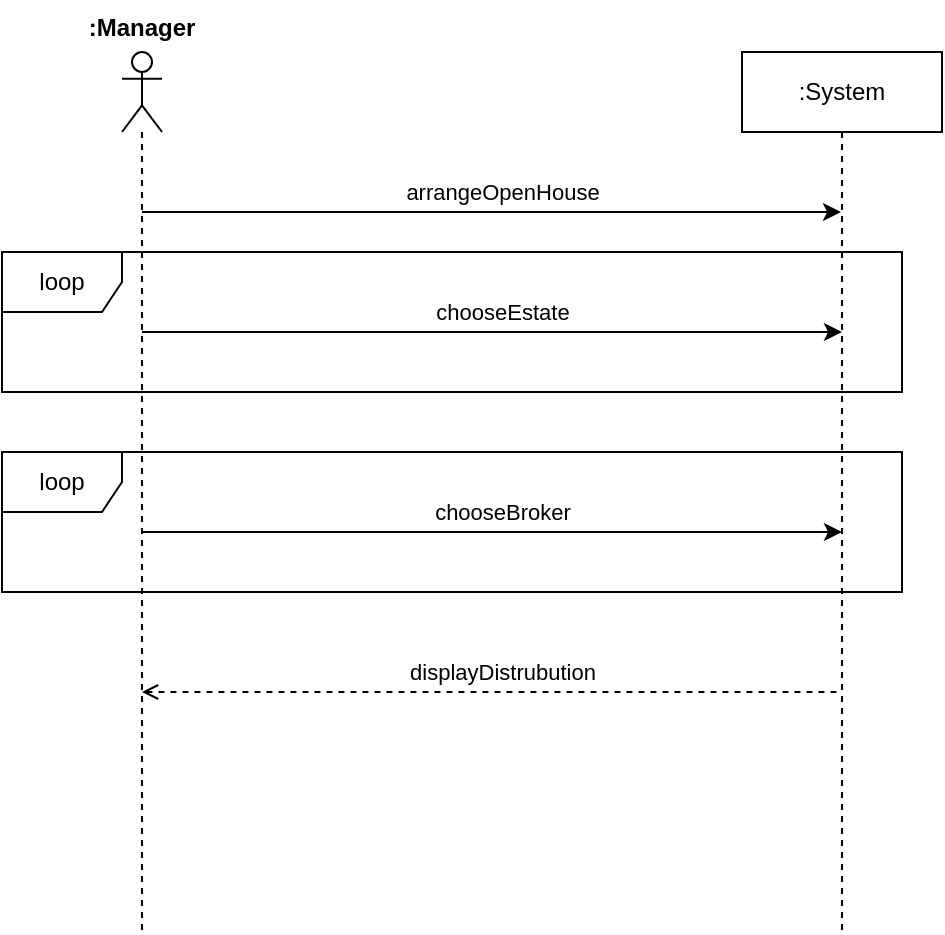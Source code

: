 <mxfile version="13.9.7" type="device"><diagram id="DUygWaWa6DBj7GXNzg1r" name="Page-1"><mxGraphModel dx="571" dy="976" grid="1" gridSize="10" guides="1" tooltips="1" connect="1" arrows="1" fold="1" page="1" pageScale="1" pageWidth="850" pageHeight="1100" math="0" shadow="0"><root><mxCell id="0"/><mxCell id="1" parent="0"/><mxCell id="bVL7AyOaabmeP2BUkRr8-15" value="loop" style="shape=umlFrame;whiteSpace=wrap;html=1;" vertex="1" parent="1"><mxGeometry x="70" y="340" width="450" height="70" as="geometry"/></mxCell><mxCell id="bVL7AyOaabmeP2BUkRr8-1" value="" style="shape=umlLifeline;participant=umlActor;perimeter=lifelinePerimeter;whiteSpace=wrap;html=1;container=1;collapsible=0;recursiveResize=0;verticalAlign=top;spacingTop=36;outlineConnect=0;size=40;" vertex="1" parent="1"><mxGeometry x="130" y="240" width="20" height="440" as="geometry"/></mxCell><mxCell id="bVL7AyOaabmeP2BUkRr8-2" value=":System" style="shape=umlLifeline;perimeter=lifelinePerimeter;whiteSpace=wrap;html=1;container=1;collapsible=0;recursiveResize=0;outlineConnect=0;" vertex="1" parent="1"><mxGeometry x="440" y="240" width="100" height="440" as="geometry"/></mxCell><mxCell id="bVL7AyOaabmeP2BUkRr8-3" value=":Manager" style="text;align=center;fontStyle=1;verticalAlign=middle;spacingLeft=3;spacingRight=3;strokeColor=none;rotatable=0;points=[[0,0.5],[1,0.5]];portConstraint=eastwest;" vertex="1" parent="1"><mxGeometry x="100" y="214" width="80" height="26" as="geometry"/></mxCell><mxCell id="bVL7AyOaabmeP2BUkRr8-4" value="" style="endArrow=classic;html=1;" edge="1" parent="1" source="bVL7AyOaabmeP2BUkRr8-1" target="bVL7AyOaabmeP2BUkRr8-2"><mxGeometry width="50" height="50" relative="1" as="geometry"><mxPoint x="260" y="420" as="sourcePoint"/><mxPoint x="310" y="370" as="targetPoint"/><Array as="points"><mxPoint x="240" y="320"/><mxPoint x="430" y="320"/></Array></mxGeometry></mxCell><mxCell id="bVL7AyOaabmeP2BUkRr8-5" value="arrangeOpenHouse" style="edgeLabel;html=1;align=center;verticalAlign=middle;resizable=0;points=[];" vertex="1" connectable="0" parent="bVL7AyOaabmeP2BUkRr8-4"><mxGeometry x="0.083" relative="1" as="geometry"><mxPoint x="-9.5" y="-10" as="offset"/></mxGeometry></mxCell><mxCell id="bVL7AyOaabmeP2BUkRr8-8" value="" style="endArrow=classic;html=1;" edge="1" parent="1"><mxGeometry width="50" height="50" relative="1" as="geometry"><mxPoint x="140" y="380" as="sourcePoint"/><mxPoint x="490" y="380" as="targetPoint"/><Array as="points"><mxPoint x="360.5" y="380"/></Array></mxGeometry></mxCell><mxCell id="bVL7AyOaabmeP2BUkRr8-9" value="chooseEstate " style="edgeLabel;html=1;align=center;verticalAlign=middle;resizable=0;points=[];" vertex="1" connectable="0" parent="bVL7AyOaabmeP2BUkRr8-8"><mxGeometry x="0.083" relative="1" as="geometry"><mxPoint x="-9.5" y="-10" as="offset"/></mxGeometry></mxCell><mxCell id="bVL7AyOaabmeP2BUkRr8-10" value="" style="endArrow=classic;html=1;" edge="1" parent="1"><mxGeometry width="50" height="50" relative="1" as="geometry"><mxPoint x="140" y="480" as="sourcePoint"/><mxPoint x="490" y="480" as="targetPoint"/><Array as="points"><mxPoint x="360.5" y="480"/></Array></mxGeometry></mxCell><mxCell id="bVL7AyOaabmeP2BUkRr8-11" value="chooseBroker" style="edgeLabel;html=1;align=center;verticalAlign=middle;resizable=0;points=[];" vertex="1" connectable="0" parent="bVL7AyOaabmeP2BUkRr8-10"><mxGeometry x="0.083" relative="1" as="geometry"><mxPoint x="-9.5" y="-10" as="offset"/></mxGeometry></mxCell><mxCell id="bVL7AyOaabmeP2BUkRr8-12" value="" style="endArrow=none;html=1;startArrow=open;startFill=0;endFill=0;dashed=1;" edge="1" parent="1"><mxGeometry width="50" height="50" relative="1" as="geometry"><mxPoint x="140" y="560" as="sourcePoint"/><mxPoint x="490" y="560" as="targetPoint"/><Array as="points"><mxPoint x="360.5" y="560"/></Array></mxGeometry></mxCell><mxCell id="bVL7AyOaabmeP2BUkRr8-13" value="displayDistrubution" style="edgeLabel;html=1;align=center;verticalAlign=middle;resizable=0;points=[];" vertex="1" connectable="0" parent="bVL7AyOaabmeP2BUkRr8-12"><mxGeometry x="0.083" relative="1" as="geometry"><mxPoint x="-9.5" y="-10" as="offset"/></mxGeometry></mxCell><mxCell id="bVL7AyOaabmeP2BUkRr8-24" value="loop" style="shape=umlFrame;whiteSpace=wrap;html=1;" vertex="1" parent="1"><mxGeometry x="70" y="440" width="450" height="70" as="geometry"/></mxCell></root></mxGraphModel></diagram></mxfile>